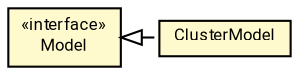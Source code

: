 #!/usr/local/bin/dot
#
# Class diagram 
# Generated by UMLGraph version R5_7_2-60-g0e99a6 (http://www.spinellis.gr/umlgraph/)
#

digraph G {
	graph [fontnames="svg"]
	edge [fontname="Roboto",fontsize=7,labelfontname="Roboto",labelfontsize=7,color="black"];
	node [fontname="Roboto",fontcolor="black",fontsize=8,shape=plaintext,margin=0,width=0,height=0];
	nodesep=0.15;
	ranksep=0.25;
	rankdir=LR;
	// de.lmu.ifi.dbs.elki.data.model.ClusterModel
	c2599308 [label=<<table title="de.lmu.ifi.dbs.elki.data.model.ClusterModel" border="0" cellborder="1" cellspacing="0" cellpadding="2" bgcolor="lemonChiffon" href="ClusterModel.html" target="_parent">
		<tr><td><table border="0" cellspacing="0" cellpadding="1">
		<tr><td align="center" balign="center"> <font face="Roboto">ClusterModel</font> </td></tr>
		</table></td></tr>
		</table>>, URL="ClusterModel.html"];
	// de.lmu.ifi.dbs.elki.data.model.Model
	c2599314 [label=<<table title="de.lmu.ifi.dbs.elki.data.model.Model" border="0" cellborder="1" cellspacing="0" cellpadding="2" bgcolor="LemonChiffon" href="Model.html" target="_parent">
		<tr><td><table border="0" cellspacing="0" cellpadding="1">
		<tr><td align="center" balign="center"> &#171;interface&#187; </td></tr>
		<tr><td align="center" balign="center"> <font face="Roboto">Model</font> </td></tr>
		</table></td></tr>
		</table>>, URL="Model.html"];
	// de.lmu.ifi.dbs.elki.data.model.ClusterModel implements de.lmu.ifi.dbs.elki.data.model.Model
	c2599314 -> c2599308 [arrowtail=empty,style=dashed,dir=back,weight=9];
}

